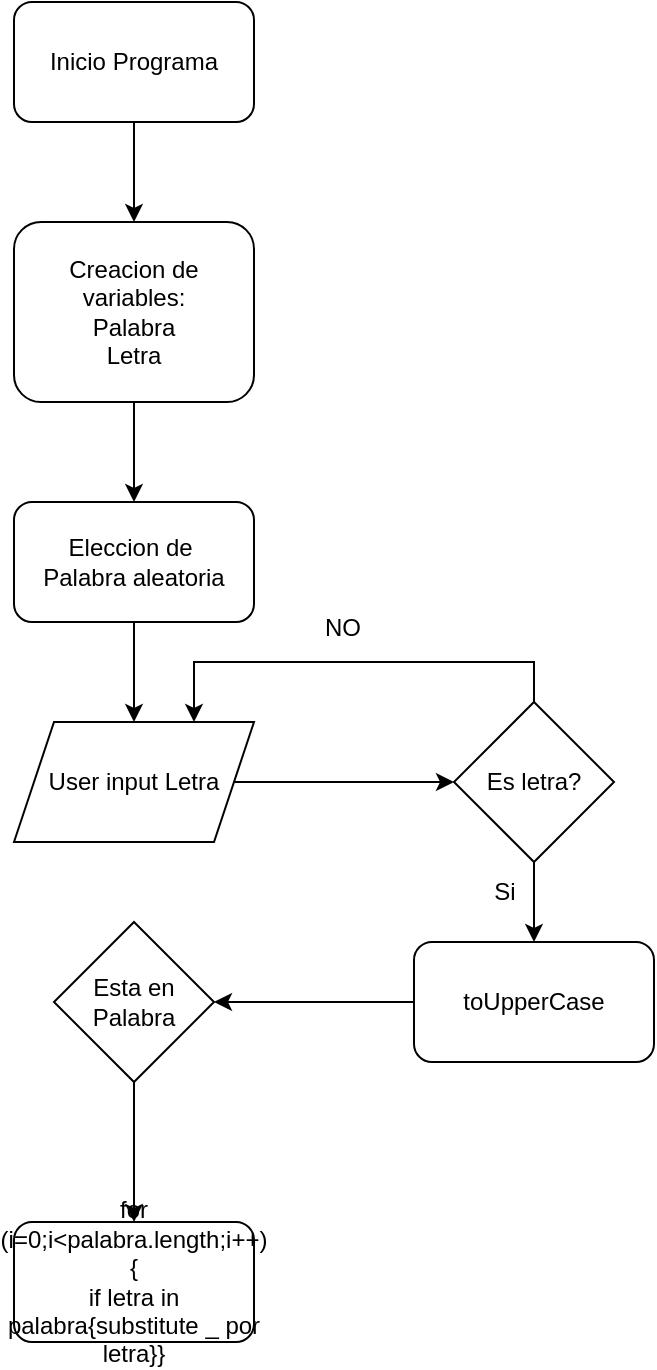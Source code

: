 <mxfile version="24.8.6">
  <diagram name="Page-1" id="JZaFUBtq7wkDwSlXKuTk">
    <mxGraphModel dx="613" dy="649" grid="1" gridSize="10" guides="1" tooltips="1" connect="1" arrows="1" fold="1" page="1" pageScale="1" pageWidth="827" pageHeight="1169" math="0" shadow="0">
      <root>
        <mxCell id="0" />
        <mxCell id="1" parent="0" />
        <mxCell id="-SzD1_mk2B3pfbMO4b0y-21" style="edgeStyle=orthogonalEdgeStyle;rounded=0;orthogonalLoop=1;jettySize=auto;html=1;entryX=0.5;entryY=0;entryDx=0;entryDy=0;" edge="1" parent="1" source="-SzD1_mk2B3pfbMO4b0y-1" target="-SzD1_mk2B3pfbMO4b0y-19">
          <mxGeometry relative="1" as="geometry" />
        </mxCell>
        <mxCell id="-SzD1_mk2B3pfbMO4b0y-1" value="Inicio Programa" style="rounded=1;whiteSpace=wrap;html=1;" vertex="1" parent="1">
          <mxGeometry x="230" y="10" width="120" height="60" as="geometry" />
        </mxCell>
        <mxCell id="-SzD1_mk2B3pfbMO4b0y-9" style="edgeStyle=orthogonalEdgeStyle;rounded=0;orthogonalLoop=1;jettySize=auto;html=1;entryX=0.5;entryY=0;entryDx=0;entryDy=0;" edge="1" parent="1" source="-SzD1_mk2B3pfbMO4b0y-2">
          <mxGeometry relative="1" as="geometry">
            <mxPoint x="290" y="370" as="targetPoint" />
          </mxGeometry>
        </mxCell>
        <mxCell id="-SzD1_mk2B3pfbMO4b0y-2" value="Eleccion de&amp;nbsp;&lt;br&gt;Palabra aleatoria" style="rounded=1;whiteSpace=wrap;html=1;" vertex="1" parent="1">
          <mxGeometry x="230" y="260" width="120" height="60" as="geometry" />
        </mxCell>
        <mxCell id="-SzD1_mk2B3pfbMO4b0y-8" style="edgeStyle=orthogonalEdgeStyle;rounded=0;orthogonalLoop=1;jettySize=auto;html=1;entryX=0.75;entryY=0;entryDx=0;entryDy=0;" edge="1" parent="1" source="-SzD1_mk2B3pfbMO4b0y-3">
          <mxGeometry relative="1" as="geometry">
            <mxPoint x="320" y="370" as="targetPoint" />
            <Array as="points">
              <mxPoint x="490" y="340" />
              <mxPoint x="320" y="340" />
            </Array>
          </mxGeometry>
        </mxCell>
        <mxCell id="-SzD1_mk2B3pfbMO4b0y-13" style="edgeStyle=orthogonalEdgeStyle;rounded=0;orthogonalLoop=1;jettySize=auto;html=1;entryX=0.5;entryY=0;entryDx=0;entryDy=0;" edge="1" parent="1" source="-SzD1_mk2B3pfbMO4b0y-3" target="-SzD1_mk2B3pfbMO4b0y-12">
          <mxGeometry relative="1" as="geometry" />
        </mxCell>
        <mxCell id="-SzD1_mk2B3pfbMO4b0y-3" value="Es letra?" style="rhombus;whiteSpace=wrap;html=1;" vertex="1" parent="1">
          <mxGeometry x="450" y="360" width="80" height="80" as="geometry" />
        </mxCell>
        <mxCell id="-SzD1_mk2B3pfbMO4b0y-5" style="edgeStyle=orthogonalEdgeStyle;rounded=0;orthogonalLoop=1;jettySize=auto;html=1;entryX=0;entryY=0.5;entryDx=0;entryDy=0;exitX=1;exitY=0.5;exitDx=0;exitDy=0;" edge="1" parent="1" source="-SzD1_mk2B3pfbMO4b0y-20" target="-SzD1_mk2B3pfbMO4b0y-3">
          <mxGeometry relative="1" as="geometry">
            <mxPoint x="350" y="400" as="sourcePoint" />
          </mxGeometry>
        </mxCell>
        <mxCell id="-SzD1_mk2B3pfbMO4b0y-11" value="NO" style="text;html=1;align=center;verticalAlign=middle;resizable=0;points=[];autosize=1;strokeColor=none;fillColor=none;" vertex="1" parent="1">
          <mxGeometry x="374" y="308" width="40" height="30" as="geometry" />
        </mxCell>
        <mxCell id="-SzD1_mk2B3pfbMO4b0y-16" style="edgeStyle=orthogonalEdgeStyle;rounded=0;orthogonalLoop=1;jettySize=auto;html=1;entryX=1;entryY=0.5;entryDx=0;entryDy=0;" edge="1" parent="1" source="-SzD1_mk2B3pfbMO4b0y-12" target="-SzD1_mk2B3pfbMO4b0y-15">
          <mxGeometry relative="1" as="geometry" />
        </mxCell>
        <mxCell id="-SzD1_mk2B3pfbMO4b0y-12" value="toUpperCase" style="rounded=1;whiteSpace=wrap;html=1;" vertex="1" parent="1">
          <mxGeometry x="430" y="480" width="120" height="60" as="geometry" />
        </mxCell>
        <mxCell id="-SzD1_mk2B3pfbMO4b0y-14" value="Si" style="text;html=1;align=center;verticalAlign=middle;resizable=0;points=[];autosize=1;strokeColor=none;fillColor=none;" vertex="1" parent="1">
          <mxGeometry x="460" y="440" width="30" height="30" as="geometry" />
        </mxCell>
        <mxCell id="-SzD1_mk2B3pfbMO4b0y-17" style="edgeStyle=orthogonalEdgeStyle;rounded=0;orthogonalLoop=1;jettySize=auto;html=1;entryX=0.5;entryY=0;entryDx=0;entryDy=0;" edge="1" parent="1" source="-SzD1_mk2B3pfbMO4b0y-15" target="-SzD1_mk2B3pfbMO4b0y-18">
          <mxGeometry relative="1" as="geometry">
            <mxPoint x="290" y="640" as="targetPoint" />
          </mxGeometry>
        </mxCell>
        <mxCell id="-SzD1_mk2B3pfbMO4b0y-15" value="Esta en Palabra" style="rhombus;whiteSpace=wrap;html=1;" vertex="1" parent="1">
          <mxGeometry x="250" y="470" width="80" height="80" as="geometry" />
        </mxCell>
        <mxCell id="-SzD1_mk2B3pfbMO4b0y-18" value="for (i=0;i&amp;lt;palabra.length;i++){&lt;br&gt;if letra in palabra{substitute _ por letra}}" style="rounded=1;whiteSpace=wrap;html=1;" vertex="1" parent="1">
          <mxGeometry x="230" y="620" width="120" height="60" as="geometry" />
        </mxCell>
        <mxCell id="-SzD1_mk2B3pfbMO4b0y-22" style="edgeStyle=orthogonalEdgeStyle;rounded=0;orthogonalLoop=1;jettySize=auto;html=1;entryX=0.5;entryY=0;entryDx=0;entryDy=0;" edge="1" parent="1" source="-SzD1_mk2B3pfbMO4b0y-19" target="-SzD1_mk2B3pfbMO4b0y-2">
          <mxGeometry relative="1" as="geometry" />
        </mxCell>
        <mxCell id="-SzD1_mk2B3pfbMO4b0y-19" value="Creacion de variables:&lt;br&gt;Palabra&lt;br&gt;Letra" style="rounded=1;whiteSpace=wrap;html=1;" vertex="1" parent="1">
          <mxGeometry x="230" y="120" width="120" height="90" as="geometry" />
        </mxCell>
        <mxCell id="-SzD1_mk2B3pfbMO4b0y-20" value="User input Letra" style="shape=parallelogram;perimeter=parallelogramPerimeter;whiteSpace=wrap;html=1;fixedSize=1;" vertex="1" parent="1">
          <mxGeometry x="230" y="370" width="120" height="60" as="geometry" />
        </mxCell>
      </root>
    </mxGraphModel>
  </diagram>
</mxfile>
